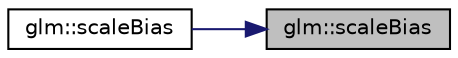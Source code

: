 digraph "glm::scaleBias"
{
 // LATEX_PDF_SIZE
  edge [fontname="Helvetica",fontsize="10",labelfontname="Helvetica",labelfontsize="10"];
  node [fontname="Helvetica",fontsize="10",shape=record];
  rankdir="RL";
  Node1 [label="glm::scaleBias",height=0.2,width=0.4,color="black", fillcolor="grey75", style="filled", fontcolor="black",tooltip=" "];
  Node1 -> Node2 [dir="back",color="midnightblue",fontsize="10",style="solid",fontname="Helvetica"];
  Node2 [label="glm::scaleBias",height=0.2,width=0.4,color="black", fillcolor="white", style="filled",URL="$namespaceglm.html#a1837ceec02ebea68fd86b09e11a61979",tooltip=" "];
}
